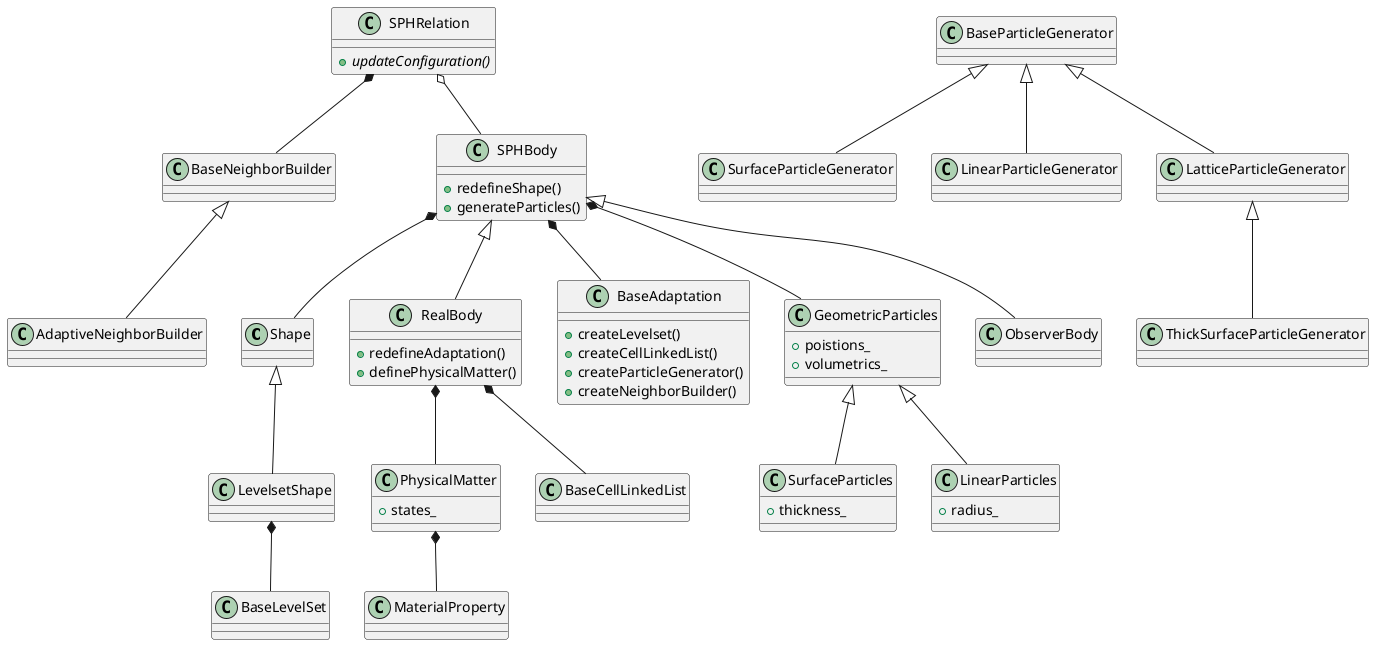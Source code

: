 @startuml
class Shape 
Shape <|-- LevelsetShape
LevelsetShape *-- BaseLevelSet 
class SPHRelation {
   {abstract} +updateConfiguration()
}
SPHRelation *-- BaseNeighborBuilder
SPHRelation o-- SPHBody
class BaseNeighborBuilder
BaseNeighborBuilder <|-- AdaptiveNeighborBuilder
class SPHBody{
    +redefineShape()
    +generateParticles()
}
class RealBody{
    +redefineAdaptation()
    +definePhysicalMatter()    
}
class BaseAdaptation{
    +createLevelset() 
    +createCellLinkedList()
    +createParticleGenerator()
    +createNeighborBuilder()    
}
class BaseParticleGenerator
BaseParticleGenerator <|-- SurfaceParticleGenerator
class GeometricParticles {
    +poistions_
    +volumetrics_
}
class SurfaceParticles {
    +thickness_
}
class LinearParticles {
    +radius_
}
GeometricParticles <|-- SurfaceParticles
GeometricParticles <|-- LinearParticles
BaseParticleGenerator <|-- LinearParticleGenerator
BaseParticleGenerator <|-- LatticeParticleGenerator
LatticeParticleGenerator <|-- ThickSurfaceParticleGenerator
SPHBody *-- Shape
SPHBody *-- GeometricParticles
class PhysicalMatter {
    +states_
}
RealBody *-- BaseCellLinkedList
RealBody *-- PhysicalMatter
SPHBody *-- BaseAdaptation
SPHBody <|-- RealBody
SPHBody <|-- ObserverBody
PhysicalMatter *-- MaterialProperty
@enduml